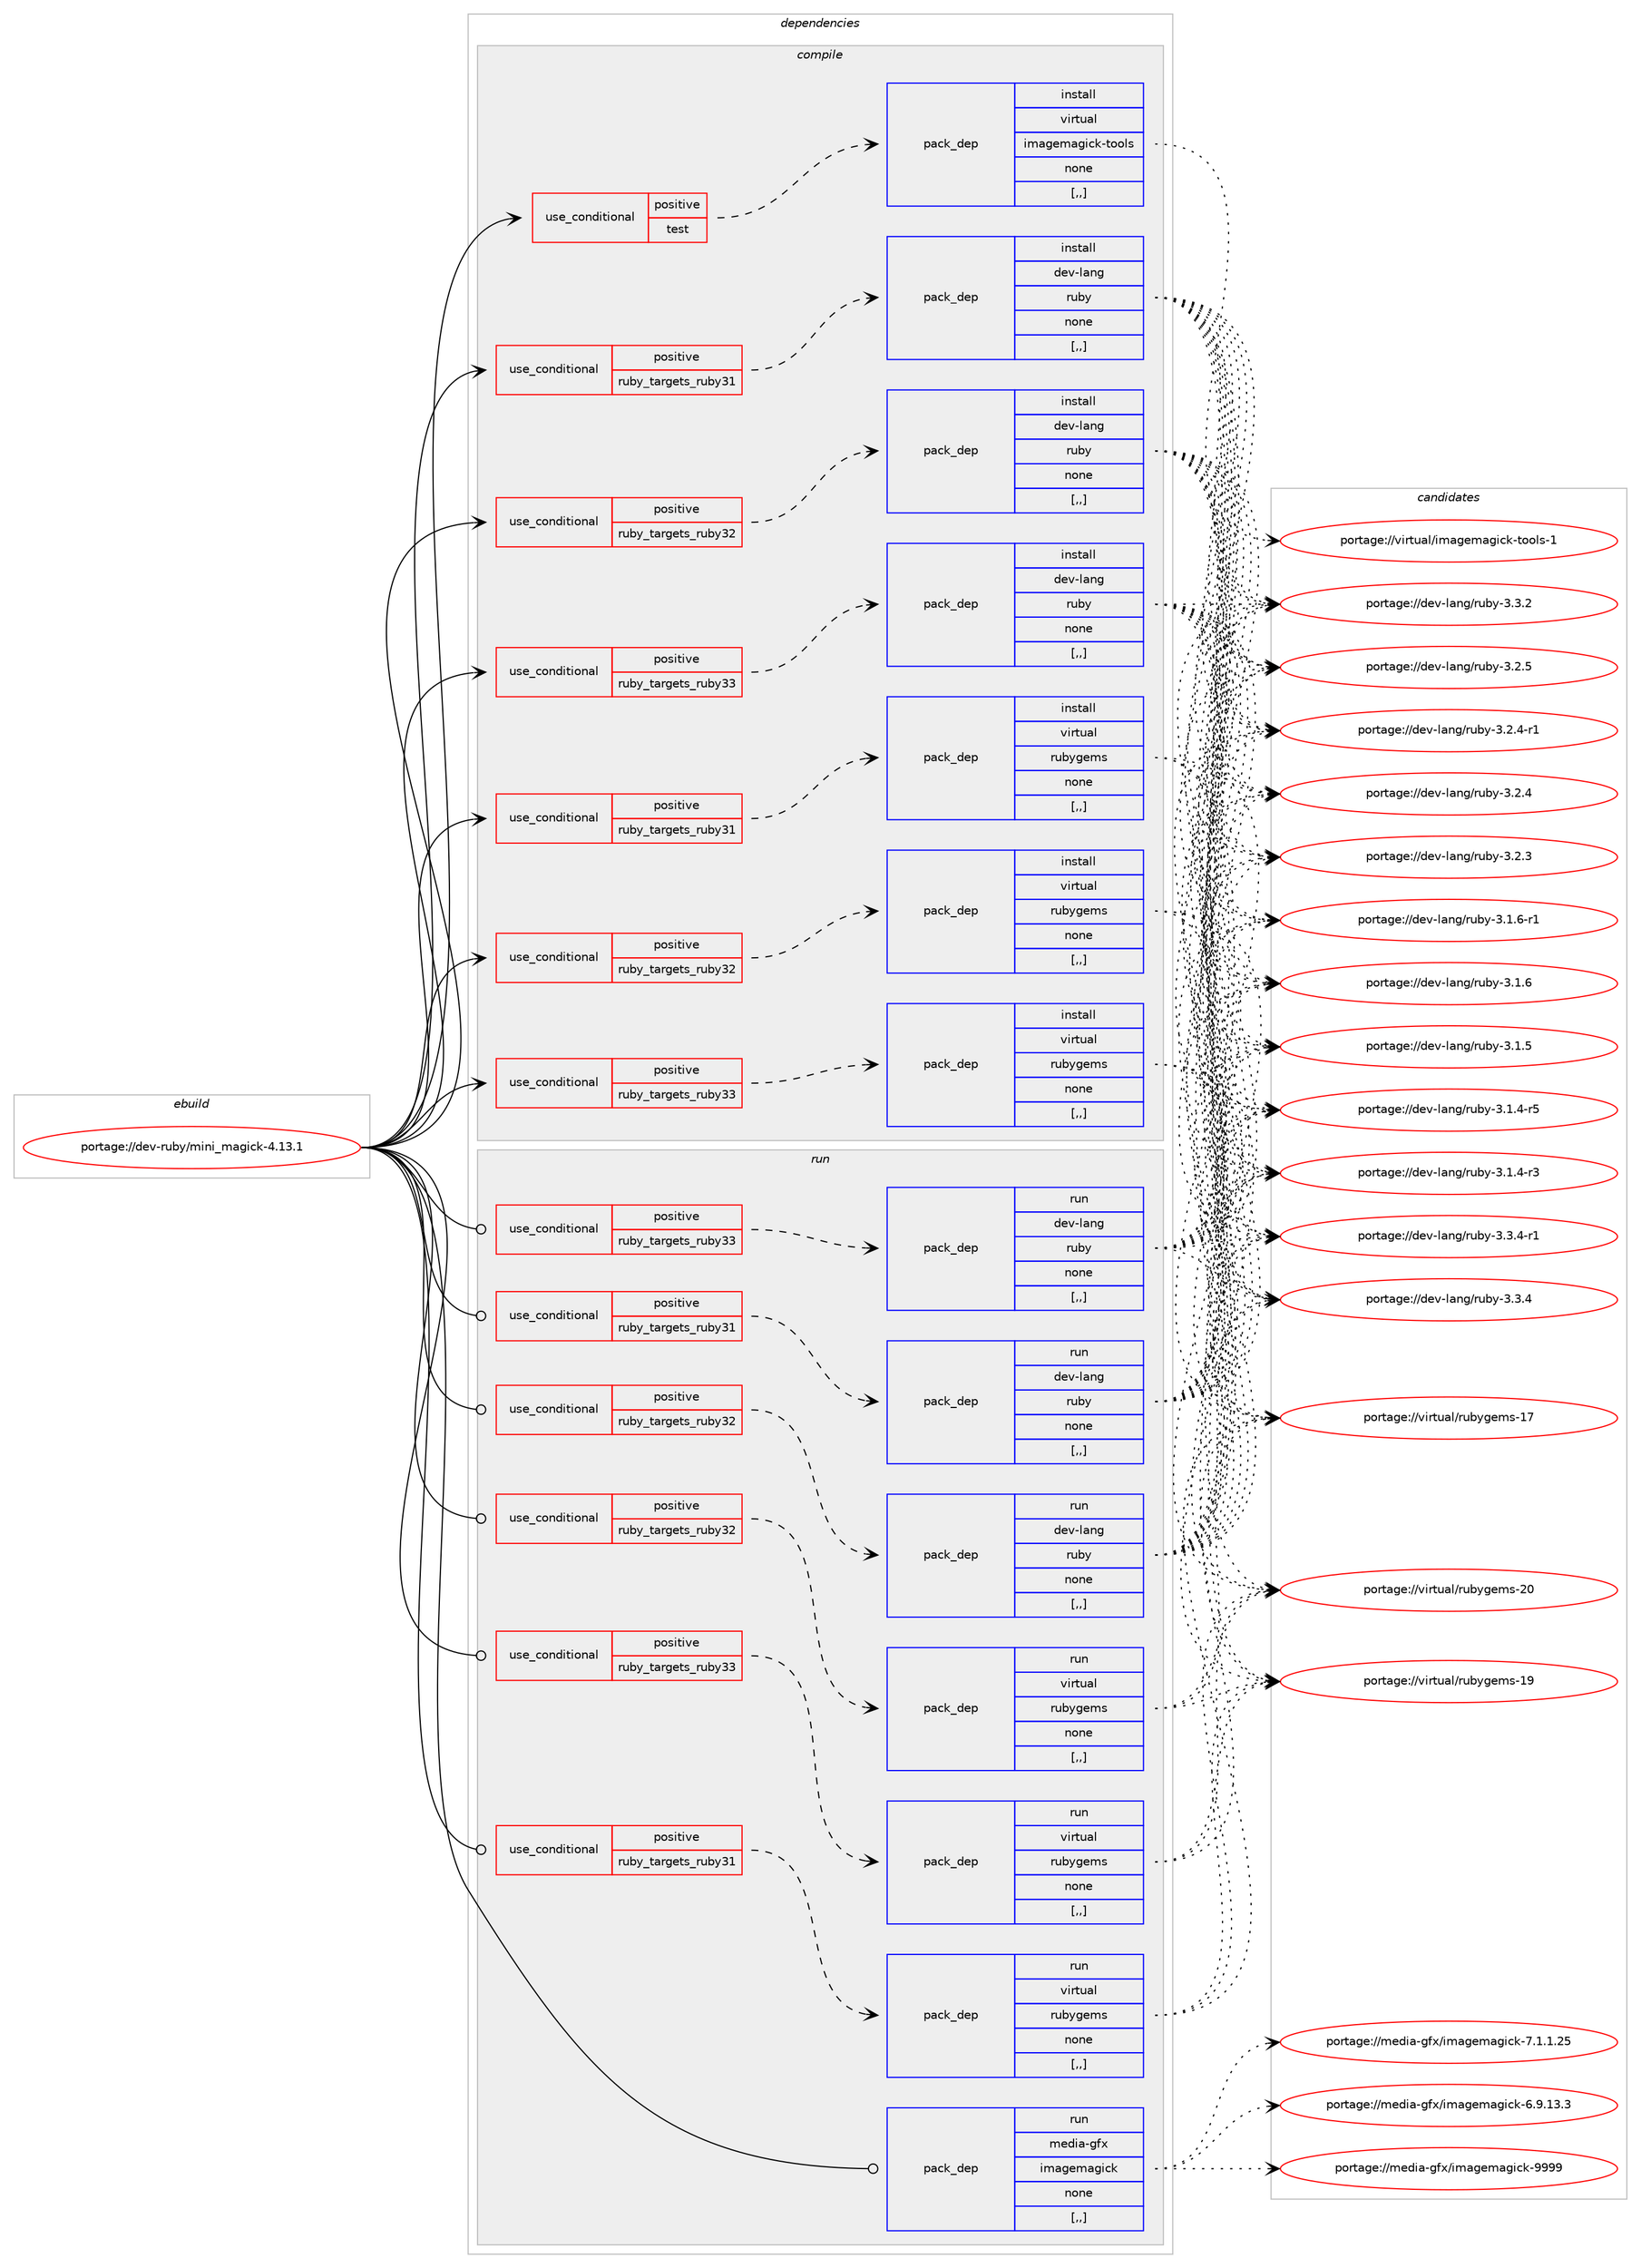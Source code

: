 digraph prolog {

# *************
# Graph options
# *************

newrank=true;
concentrate=true;
compound=true;
graph [rankdir=LR,fontname=Helvetica,fontsize=10,ranksep=1.5];#, ranksep=2.5, nodesep=0.2];
edge  [arrowhead=vee];
node  [fontname=Helvetica,fontsize=10];

# **********
# The ebuild
# **********

subgraph cluster_leftcol {
color=gray;
label=<<i>ebuild</i>>;
id [label="portage://dev-ruby/mini_magick-4.13.1", color=red, width=4, href="../dev-ruby/mini_magick-4.13.1.svg"];
}

# ****************
# The dependencies
# ****************

subgraph cluster_midcol {
color=gray;
label=<<i>dependencies</i>>;
subgraph cluster_compile {
fillcolor="#eeeeee";
style=filled;
label=<<i>compile</i>>;
subgraph cond50671 {
dependency190198 [label=<<TABLE BORDER="0" CELLBORDER="1" CELLSPACING="0" CELLPADDING="4"><TR><TD ROWSPAN="3" CELLPADDING="10">use_conditional</TD></TR><TR><TD>positive</TD></TR><TR><TD>ruby_targets_ruby31</TD></TR></TABLE>>, shape=none, color=red];
subgraph pack138189 {
dependency190199 [label=<<TABLE BORDER="0" CELLBORDER="1" CELLSPACING="0" CELLPADDING="4" WIDTH="220"><TR><TD ROWSPAN="6" CELLPADDING="30">pack_dep</TD></TR><TR><TD WIDTH="110">install</TD></TR><TR><TD>dev-lang</TD></TR><TR><TD>ruby</TD></TR><TR><TD>none</TD></TR><TR><TD>[,,]</TD></TR></TABLE>>, shape=none, color=blue];
}
dependency190198:e -> dependency190199:w [weight=20,style="dashed",arrowhead="vee"];
}
id:e -> dependency190198:w [weight=20,style="solid",arrowhead="vee"];
subgraph cond50672 {
dependency190200 [label=<<TABLE BORDER="0" CELLBORDER="1" CELLSPACING="0" CELLPADDING="4"><TR><TD ROWSPAN="3" CELLPADDING="10">use_conditional</TD></TR><TR><TD>positive</TD></TR><TR><TD>ruby_targets_ruby31</TD></TR></TABLE>>, shape=none, color=red];
subgraph pack138190 {
dependency190201 [label=<<TABLE BORDER="0" CELLBORDER="1" CELLSPACING="0" CELLPADDING="4" WIDTH="220"><TR><TD ROWSPAN="6" CELLPADDING="30">pack_dep</TD></TR><TR><TD WIDTH="110">install</TD></TR><TR><TD>virtual</TD></TR><TR><TD>rubygems</TD></TR><TR><TD>none</TD></TR><TR><TD>[,,]</TD></TR></TABLE>>, shape=none, color=blue];
}
dependency190200:e -> dependency190201:w [weight=20,style="dashed",arrowhead="vee"];
}
id:e -> dependency190200:w [weight=20,style="solid",arrowhead="vee"];
subgraph cond50673 {
dependency190202 [label=<<TABLE BORDER="0" CELLBORDER="1" CELLSPACING="0" CELLPADDING="4"><TR><TD ROWSPAN="3" CELLPADDING="10">use_conditional</TD></TR><TR><TD>positive</TD></TR><TR><TD>ruby_targets_ruby32</TD></TR></TABLE>>, shape=none, color=red];
subgraph pack138191 {
dependency190203 [label=<<TABLE BORDER="0" CELLBORDER="1" CELLSPACING="0" CELLPADDING="4" WIDTH="220"><TR><TD ROWSPAN="6" CELLPADDING="30">pack_dep</TD></TR><TR><TD WIDTH="110">install</TD></TR><TR><TD>dev-lang</TD></TR><TR><TD>ruby</TD></TR><TR><TD>none</TD></TR><TR><TD>[,,]</TD></TR></TABLE>>, shape=none, color=blue];
}
dependency190202:e -> dependency190203:w [weight=20,style="dashed",arrowhead="vee"];
}
id:e -> dependency190202:w [weight=20,style="solid",arrowhead="vee"];
subgraph cond50674 {
dependency190204 [label=<<TABLE BORDER="0" CELLBORDER="1" CELLSPACING="0" CELLPADDING="4"><TR><TD ROWSPAN="3" CELLPADDING="10">use_conditional</TD></TR><TR><TD>positive</TD></TR><TR><TD>ruby_targets_ruby32</TD></TR></TABLE>>, shape=none, color=red];
subgraph pack138192 {
dependency190205 [label=<<TABLE BORDER="0" CELLBORDER="1" CELLSPACING="0" CELLPADDING="4" WIDTH="220"><TR><TD ROWSPAN="6" CELLPADDING="30">pack_dep</TD></TR><TR><TD WIDTH="110">install</TD></TR><TR><TD>virtual</TD></TR><TR><TD>rubygems</TD></TR><TR><TD>none</TD></TR><TR><TD>[,,]</TD></TR></TABLE>>, shape=none, color=blue];
}
dependency190204:e -> dependency190205:w [weight=20,style="dashed",arrowhead="vee"];
}
id:e -> dependency190204:w [weight=20,style="solid",arrowhead="vee"];
subgraph cond50675 {
dependency190206 [label=<<TABLE BORDER="0" CELLBORDER="1" CELLSPACING="0" CELLPADDING="4"><TR><TD ROWSPAN="3" CELLPADDING="10">use_conditional</TD></TR><TR><TD>positive</TD></TR><TR><TD>ruby_targets_ruby33</TD></TR></TABLE>>, shape=none, color=red];
subgraph pack138193 {
dependency190207 [label=<<TABLE BORDER="0" CELLBORDER="1" CELLSPACING="0" CELLPADDING="4" WIDTH="220"><TR><TD ROWSPAN="6" CELLPADDING="30">pack_dep</TD></TR><TR><TD WIDTH="110">install</TD></TR><TR><TD>dev-lang</TD></TR><TR><TD>ruby</TD></TR><TR><TD>none</TD></TR><TR><TD>[,,]</TD></TR></TABLE>>, shape=none, color=blue];
}
dependency190206:e -> dependency190207:w [weight=20,style="dashed",arrowhead="vee"];
}
id:e -> dependency190206:w [weight=20,style="solid",arrowhead="vee"];
subgraph cond50676 {
dependency190208 [label=<<TABLE BORDER="0" CELLBORDER="1" CELLSPACING="0" CELLPADDING="4"><TR><TD ROWSPAN="3" CELLPADDING="10">use_conditional</TD></TR><TR><TD>positive</TD></TR><TR><TD>ruby_targets_ruby33</TD></TR></TABLE>>, shape=none, color=red];
subgraph pack138194 {
dependency190209 [label=<<TABLE BORDER="0" CELLBORDER="1" CELLSPACING="0" CELLPADDING="4" WIDTH="220"><TR><TD ROWSPAN="6" CELLPADDING="30">pack_dep</TD></TR><TR><TD WIDTH="110">install</TD></TR><TR><TD>virtual</TD></TR><TR><TD>rubygems</TD></TR><TR><TD>none</TD></TR><TR><TD>[,,]</TD></TR></TABLE>>, shape=none, color=blue];
}
dependency190208:e -> dependency190209:w [weight=20,style="dashed",arrowhead="vee"];
}
id:e -> dependency190208:w [weight=20,style="solid",arrowhead="vee"];
subgraph cond50677 {
dependency190210 [label=<<TABLE BORDER="0" CELLBORDER="1" CELLSPACING="0" CELLPADDING="4"><TR><TD ROWSPAN="3" CELLPADDING="10">use_conditional</TD></TR><TR><TD>positive</TD></TR><TR><TD>test</TD></TR></TABLE>>, shape=none, color=red];
subgraph pack138195 {
dependency190211 [label=<<TABLE BORDER="0" CELLBORDER="1" CELLSPACING="0" CELLPADDING="4" WIDTH="220"><TR><TD ROWSPAN="6" CELLPADDING="30">pack_dep</TD></TR><TR><TD WIDTH="110">install</TD></TR><TR><TD>virtual</TD></TR><TR><TD>imagemagick-tools</TD></TR><TR><TD>none</TD></TR><TR><TD>[,,]</TD></TR></TABLE>>, shape=none, color=blue];
}
dependency190210:e -> dependency190211:w [weight=20,style="dashed",arrowhead="vee"];
}
id:e -> dependency190210:w [weight=20,style="solid",arrowhead="vee"];
}
subgraph cluster_compileandrun {
fillcolor="#eeeeee";
style=filled;
label=<<i>compile and run</i>>;
}
subgraph cluster_run {
fillcolor="#eeeeee";
style=filled;
label=<<i>run</i>>;
subgraph cond50678 {
dependency190212 [label=<<TABLE BORDER="0" CELLBORDER="1" CELLSPACING="0" CELLPADDING="4"><TR><TD ROWSPAN="3" CELLPADDING="10">use_conditional</TD></TR><TR><TD>positive</TD></TR><TR><TD>ruby_targets_ruby31</TD></TR></TABLE>>, shape=none, color=red];
subgraph pack138196 {
dependency190213 [label=<<TABLE BORDER="0" CELLBORDER="1" CELLSPACING="0" CELLPADDING="4" WIDTH="220"><TR><TD ROWSPAN="6" CELLPADDING="30">pack_dep</TD></TR><TR><TD WIDTH="110">run</TD></TR><TR><TD>dev-lang</TD></TR><TR><TD>ruby</TD></TR><TR><TD>none</TD></TR><TR><TD>[,,]</TD></TR></TABLE>>, shape=none, color=blue];
}
dependency190212:e -> dependency190213:w [weight=20,style="dashed",arrowhead="vee"];
}
id:e -> dependency190212:w [weight=20,style="solid",arrowhead="odot"];
subgraph cond50679 {
dependency190214 [label=<<TABLE BORDER="0" CELLBORDER="1" CELLSPACING="0" CELLPADDING="4"><TR><TD ROWSPAN="3" CELLPADDING="10">use_conditional</TD></TR><TR><TD>positive</TD></TR><TR><TD>ruby_targets_ruby31</TD></TR></TABLE>>, shape=none, color=red];
subgraph pack138197 {
dependency190215 [label=<<TABLE BORDER="0" CELLBORDER="1" CELLSPACING="0" CELLPADDING="4" WIDTH="220"><TR><TD ROWSPAN="6" CELLPADDING="30">pack_dep</TD></TR><TR><TD WIDTH="110">run</TD></TR><TR><TD>virtual</TD></TR><TR><TD>rubygems</TD></TR><TR><TD>none</TD></TR><TR><TD>[,,]</TD></TR></TABLE>>, shape=none, color=blue];
}
dependency190214:e -> dependency190215:w [weight=20,style="dashed",arrowhead="vee"];
}
id:e -> dependency190214:w [weight=20,style="solid",arrowhead="odot"];
subgraph cond50680 {
dependency190216 [label=<<TABLE BORDER="0" CELLBORDER="1" CELLSPACING="0" CELLPADDING="4"><TR><TD ROWSPAN="3" CELLPADDING="10">use_conditional</TD></TR><TR><TD>positive</TD></TR><TR><TD>ruby_targets_ruby32</TD></TR></TABLE>>, shape=none, color=red];
subgraph pack138198 {
dependency190217 [label=<<TABLE BORDER="0" CELLBORDER="1" CELLSPACING="0" CELLPADDING="4" WIDTH="220"><TR><TD ROWSPAN="6" CELLPADDING="30">pack_dep</TD></TR><TR><TD WIDTH="110">run</TD></TR><TR><TD>dev-lang</TD></TR><TR><TD>ruby</TD></TR><TR><TD>none</TD></TR><TR><TD>[,,]</TD></TR></TABLE>>, shape=none, color=blue];
}
dependency190216:e -> dependency190217:w [weight=20,style="dashed",arrowhead="vee"];
}
id:e -> dependency190216:w [weight=20,style="solid",arrowhead="odot"];
subgraph cond50681 {
dependency190218 [label=<<TABLE BORDER="0" CELLBORDER="1" CELLSPACING="0" CELLPADDING="4"><TR><TD ROWSPAN="3" CELLPADDING="10">use_conditional</TD></TR><TR><TD>positive</TD></TR><TR><TD>ruby_targets_ruby32</TD></TR></TABLE>>, shape=none, color=red];
subgraph pack138199 {
dependency190219 [label=<<TABLE BORDER="0" CELLBORDER="1" CELLSPACING="0" CELLPADDING="4" WIDTH="220"><TR><TD ROWSPAN="6" CELLPADDING="30">pack_dep</TD></TR><TR><TD WIDTH="110">run</TD></TR><TR><TD>virtual</TD></TR><TR><TD>rubygems</TD></TR><TR><TD>none</TD></TR><TR><TD>[,,]</TD></TR></TABLE>>, shape=none, color=blue];
}
dependency190218:e -> dependency190219:w [weight=20,style="dashed",arrowhead="vee"];
}
id:e -> dependency190218:w [weight=20,style="solid",arrowhead="odot"];
subgraph cond50682 {
dependency190220 [label=<<TABLE BORDER="0" CELLBORDER="1" CELLSPACING="0" CELLPADDING="4"><TR><TD ROWSPAN="3" CELLPADDING="10">use_conditional</TD></TR><TR><TD>positive</TD></TR><TR><TD>ruby_targets_ruby33</TD></TR></TABLE>>, shape=none, color=red];
subgraph pack138200 {
dependency190221 [label=<<TABLE BORDER="0" CELLBORDER="1" CELLSPACING="0" CELLPADDING="4" WIDTH="220"><TR><TD ROWSPAN="6" CELLPADDING="30">pack_dep</TD></TR><TR><TD WIDTH="110">run</TD></TR><TR><TD>dev-lang</TD></TR><TR><TD>ruby</TD></TR><TR><TD>none</TD></TR><TR><TD>[,,]</TD></TR></TABLE>>, shape=none, color=blue];
}
dependency190220:e -> dependency190221:w [weight=20,style="dashed",arrowhead="vee"];
}
id:e -> dependency190220:w [weight=20,style="solid",arrowhead="odot"];
subgraph cond50683 {
dependency190222 [label=<<TABLE BORDER="0" CELLBORDER="1" CELLSPACING="0" CELLPADDING="4"><TR><TD ROWSPAN="3" CELLPADDING="10">use_conditional</TD></TR><TR><TD>positive</TD></TR><TR><TD>ruby_targets_ruby33</TD></TR></TABLE>>, shape=none, color=red];
subgraph pack138201 {
dependency190223 [label=<<TABLE BORDER="0" CELLBORDER="1" CELLSPACING="0" CELLPADDING="4" WIDTH="220"><TR><TD ROWSPAN="6" CELLPADDING="30">pack_dep</TD></TR><TR><TD WIDTH="110">run</TD></TR><TR><TD>virtual</TD></TR><TR><TD>rubygems</TD></TR><TR><TD>none</TD></TR><TR><TD>[,,]</TD></TR></TABLE>>, shape=none, color=blue];
}
dependency190222:e -> dependency190223:w [weight=20,style="dashed",arrowhead="vee"];
}
id:e -> dependency190222:w [weight=20,style="solid",arrowhead="odot"];
subgraph pack138202 {
dependency190224 [label=<<TABLE BORDER="0" CELLBORDER="1" CELLSPACING="0" CELLPADDING="4" WIDTH="220"><TR><TD ROWSPAN="6" CELLPADDING="30">pack_dep</TD></TR><TR><TD WIDTH="110">run</TD></TR><TR><TD>media-gfx</TD></TR><TR><TD>imagemagick</TD></TR><TR><TD>none</TD></TR><TR><TD>[,,]</TD></TR></TABLE>>, shape=none, color=blue];
}
id:e -> dependency190224:w [weight=20,style="solid",arrowhead="odot"];
}
}

# **************
# The candidates
# **************

subgraph cluster_choices {
rank=same;
color=gray;
label=<<i>candidates</i>>;

subgraph choice138189 {
color=black;
nodesep=1;
choice100101118451089711010347114117981214551465146524511449 [label="portage://dev-lang/ruby-3.3.4-r1", color=red, width=4,href="../dev-lang/ruby-3.3.4-r1.svg"];
choice10010111845108971101034711411798121455146514652 [label="portage://dev-lang/ruby-3.3.4", color=red, width=4,href="../dev-lang/ruby-3.3.4.svg"];
choice10010111845108971101034711411798121455146514650 [label="portage://dev-lang/ruby-3.3.2", color=red, width=4,href="../dev-lang/ruby-3.3.2.svg"];
choice10010111845108971101034711411798121455146504653 [label="portage://dev-lang/ruby-3.2.5", color=red, width=4,href="../dev-lang/ruby-3.2.5.svg"];
choice100101118451089711010347114117981214551465046524511449 [label="portage://dev-lang/ruby-3.2.4-r1", color=red, width=4,href="../dev-lang/ruby-3.2.4-r1.svg"];
choice10010111845108971101034711411798121455146504652 [label="portage://dev-lang/ruby-3.2.4", color=red, width=4,href="../dev-lang/ruby-3.2.4.svg"];
choice10010111845108971101034711411798121455146504651 [label="portage://dev-lang/ruby-3.2.3", color=red, width=4,href="../dev-lang/ruby-3.2.3.svg"];
choice100101118451089711010347114117981214551464946544511449 [label="portage://dev-lang/ruby-3.1.6-r1", color=red, width=4,href="../dev-lang/ruby-3.1.6-r1.svg"];
choice10010111845108971101034711411798121455146494654 [label="portage://dev-lang/ruby-3.1.6", color=red, width=4,href="../dev-lang/ruby-3.1.6.svg"];
choice10010111845108971101034711411798121455146494653 [label="portage://dev-lang/ruby-3.1.5", color=red, width=4,href="../dev-lang/ruby-3.1.5.svg"];
choice100101118451089711010347114117981214551464946524511453 [label="portage://dev-lang/ruby-3.1.4-r5", color=red, width=4,href="../dev-lang/ruby-3.1.4-r5.svg"];
choice100101118451089711010347114117981214551464946524511451 [label="portage://dev-lang/ruby-3.1.4-r3", color=red, width=4,href="../dev-lang/ruby-3.1.4-r3.svg"];
dependency190199:e -> choice100101118451089711010347114117981214551465146524511449:w [style=dotted,weight="100"];
dependency190199:e -> choice10010111845108971101034711411798121455146514652:w [style=dotted,weight="100"];
dependency190199:e -> choice10010111845108971101034711411798121455146514650:w [style=dotted,weight="100"];
dependency190199:e -> choice10010111845108971101034711411798121455146504653:w [style=dotted,weight="100"];
dependency190199:e -> choice100101118451089711010347114117981214551465046524511449:w [style=dotted,weight="100"];
dependency190199:e -> choice10010111845108971101034711411798121455146504652:w [style=dotted,weight="100"];
dependency190199:e -> choice10010111845108971101034711411798121455146504651:w [style=dotted,weight="100"];
dependency190199:e -> choice100101118451089711010347114117981214551464946544511449:w [style=dotted,weight="100"];
dependency190199:e -> choice10010111845108971101034711411798121455146494654:w [style=dotted,weight="100"];
dependency190199:e -> choice10010111845108971101034711411798121455146494653:w [style=dotted,weight="100"];
dependency190199:e -> choice100101118451089711010347114117981214551464946524511453:w [style=dotted,weight="100"];
dependency190199:e -> choice100101118451089711010347114117981214551464946524511451:w [style=dotted,weight="100"];
}
subgraph choice138190 {
color=black;
nodesep=1;
choice118105114116117971084711411798121103101109115455048 [label="portage://virtual/rubygems-20", color=red, width=4,href="../virtual/rubygems-20.svg"];
choice118105114116117971084711411798121103101109115454957 [label="portage://virtual/rubygems-19", color=red, width=4,href="../virtual/rubygems-19.svg"];
choice118105114116117971084711411798121103101109115454955 [label="portage://virtual/rubygems-17", color=red, width=4,href="../virtual/rubygems-17.svg"];
dependency190201:e -> choice118105114116117971084711411798121103101109115455048:w [style=dotted,weight="100"];
dependency190201:e -> choice118105114116117971084711411798121103101109115454957:w [style=dotted,weight="100"];
dependency190201:e -> choice118105114116117971084711411798121103101109115454955:w [style=dotted,weight="100"];
}
subgraph choice138191 {
color=black;
nodesep=1;
choice100101118451089711010347114117981214551465146524511449 [label="portage://dev-lang/ruby-3.3.4-r1", color=red, width=4,href="../dev-lang/ruby-3.3.4-r1.svg"];
choice10010111845108971101034711411798121455146514652 [label="portage://dev-lang/ruby-3.3.4", color=red, width=4,href="../dev-lang/ruby-3.3.4.svg"];
choice10010111845108971101034711411798121455146514650 [label="portage://dev-lang/ruby-3.3.2", color=red, width=4,href="../dev-lang/ruby-3.3.2.svg"];
choice10010111845108971101034711411798121455146504653 [label="portage://dev-lang/ruby-3.2.5", color=red, width=4,href="../dev-lang/ruby-3.2.5.svg"];
choice100101118451089711010347114117981214551465046524511449 [label="portage://dev-lang/ruby-3.2.4-r1", color=red, width=4,href="../dev-lang/ruby-3.2.4-r1.svg"];
choice10010111845108971101034711411798121455146504652 [label="portage://dev-lang/ruby-3.2.4", color=red, width=4,href="../dev-lang/ruby-3.2.4.svg"];
choice10010111845108971101034711411798121455146504651 [label="portage://dev-lang/ruby-3.2.3", color=red, width=4,href="../dev-lang/ruby-3.2.3.svg"];
choice100101118451089711010347114117981214551464946544511449 [label="portage://dev-lang/ruby-3.1.6-r1", color=red, width=4,href="../dev-lang/ruby-3.1.6-r1.svg"];
choice10010111845108971101034711411798121455146494654 [label="portage://dev-lang/ruby-3.1.6", color=red, width=4,href="../dev-lang/ruby-3.1.6.svg"];
choice10010111845108971101034711411798121455146494653 [label="portage://dev-lang/ruby-3.1.5", color=red, width=4,href="../dev-lang/ruby-3.1.5.svg"];
choice100101118451089711010347114117981214551464946524511453 [label="portage://dev-lang/ruby-3.1.4-r5", color=red, width=4,href="../dev-lang/ruby-3.1.4-r5.svg"];
choice100101118451089711010347114117981214551464946524511451 [label="portage://dev-lang/ruby-3.1.4-r3", color=red, width=4,href="../dev-lang/ruby-3.1.4-r3.svg"];
dependency190203:e -> choice100101118451089711010347114117981214551465146524511449:w [style=dotted,weight="100"];
dependency190203:e -> choice10010111845108971101034711411798121455146514652:w [style=dotted,weight="100"];
dependency190203:e -> choice10010111845108971101034711411798121455146514650:w [style=dotted,weight="100"];
dependency190203:e -> choice10010111845108971101034711411798121455146504653:w [style=dotted,weight="100"];
dependency190203:e -> choice100101118451089711010347114117981214551465046524511449:w [style=dotted,weight="100"];
dependency190203:e -> choice10010111845108971101034711411798121455146504652:w [style=dotted,weight="100"];
dependency190203:e -> choice10010111845108971101034711411798121455146504651:w [style=dotted,weight="100"];
dependency190203:e -> choice100101118451089711010347114117981214551464946544511449:w [style=dotted,weight="100"];
dependency190203:e -> choice10010111845108971101034711411798121455146494654:w [style=dotted,weight="100"];
dependency190203:e -> choice10010111845108971101034711411798121455146494653:w [style=dotted,weight="100"];
dependency190203:e -> choice100101118451089711010347114117981214551464946524511453:w [style=dotted,weight="100"];
dependency190203:e -> choice100101118451089711010347114117981214551464946524511451:w [style=dotted,weight="100"];
}
subgraph choice138192 {
color=black;
nodesep=1;
choice118105114116117971084711411798121103101109115455048 [label="portage://virtual/rubygems-20", color=red, width=4,href="../virtual/rubygems-20.svg"];
choice118105114116117971084711411798121103101109115454957 [label="portage://virtual/rubygems-19", color=red, width=4,href="../virtual/rubygems-19.svg"];
choice118105114116117971084711411798121103101109115454955 [label="portage://virtual/rubygems-17", color=red, width=4,href="../virtual/rubygems-17.svg"];
dependency190205:e -> choice118105114116117971084711411798121103101109115455048:w [style=dotted,weight="100"];
dependency190205:e -> choice118105114116117971084711411798121103101109115454957:w [style=dotted,weight="100"];
dependency190205:e -> choice118105114116117971084711411798121103101109115454955:w [style=dotted,weight="100"];
}
subgraph choice138193 {
color=black;
nodesep=1;
choice100101118451089711010347114117981214551465146524511449 [label="portage://dev-lang/ruby-3.3.4-r1", color=red, width=4,href="../dev-lang/ruby-3.3.4-r1.svg"];
choice10010111845108971101034711411798121455146514652 [label="portage://dev-lang/ruby-3.3.4", color=red, width=4,href="../dev-lang/ruby-3.3.4.svg"];
choice10010111845108971101034711411798121455146514650 [label="portage://dev-lang/ruby-3.3.2", color=red, width=4,href="../dev-lang/ruby-3.3.2.svg"];
choice10010111845108971101034711411798121455146504653 [label="portage://dev-lang/ruby-3.2.5", color=red, width=4,href="../dev-lang/ruby-3.2.5.svg"];
choice100101118451089711010347114117981214551465046524511449 [label="portage://dev-lang/ruby-3.2.4-r1", color=red, width=4,href="../dev-lang/ruby-3.2.4-r1.svg"];
choice10010111845108971101034711411798121455146504652 [label="portage://dev-lang/ruby-3.2.4", color=red, width=4,href="../dev-lang/ruby-3.2.4.svg"];
choice10010111845108971101034711411798121455146504651 [label="portage://dev-lang/ruby-3.2.3", color=red, width=4,href="../dev-lang/ruby-3.2.3.svg"];
choice100101118451089711010347114117981214551464946544511449 [label="portage://dev-lang/ruby-3.1.6-r1", color=red, width=4,href="../dev-lang/ruby-3.1.6-r1.svg"];
choice10010111845108971101034711411798121455146494654 [label="portage://dev-lang/ruby-3.1.6", color=red, width=4,href="../dev-lang/ruby-3.1.6.svg"];
choice10010111845108971101034711411798121455146494653 [label="portage://dev-lang/ruby-3.1.5", color=red, width=4,href="../dev-lang/ruby-3.1.5.svg"];
choice100101118451089711010347114117981214551464946524511453 [label="portage://dev-lang/ruby-3.1.4-r5", color=red, width=4,href="../dev-lang/ruby-3.1.4-r5.svg"];
choice100101118451089711010347114117981214551464946524511451 [label="portage://dev-lang/ruby-3.1.4-r3", color=red, width=4,href="../dev-lang/ruby-3.1.4-r3.svg"];
dependency190207:e -> choice100101118451089711010347114117981214551465146524511449:w [style=dotted,weight="100"];
dependency190207:e -> choice10010111845108971101034711411798121455146514652:w [style=dotted,weight="100"];
dependency190207:e -> choice10010111845108971101034711411798121455146514650:w [style=dotted,weight="100"];
dependency190207:e -> choice10010111845108971101034711411798121455146504653:w [style=dotted,weight="100"];
dependency190207:e -> choice100101118451089711010347114117981214551465046524511449:w [style=dotted,weight="100"];
dependency190207:e -> choice10010111845108971101034711411798121455146504652:w [style=dotted,weight="100"];
dependency190207:e -> choice10010111845108971101034711411798121455146504651:w [style=dotted,weight="100"];
dependency190207:e -> choice100101118451089711010347114117981214551464946544511449:w [style=dotted,weight="100"];
dependency190207:e -> choice10010111845108971101034711411798121455146494654:w [style=dotted,weight="100"];
dependency190207:e -> choice10010111845108971101034711411798121455146494653:w [style=dotted,weight="100"];
dependency190207:e -> choice100101118451089711010347114117981214551464946524511453:w [style=dotted,weight="100"];
dependency190207:e -> choice100101118451089711010347114117981214551464946524511451:w [style=dotted,weight="100"];
}
subgraph choice138194 {
color=black;
nodesep=1;
choice118105114116117971084711411798121103101109115455048 [label="portage://virtual/rubygems-20", color=red, width=4,href="../virtual/rubygems-20.svg"];
choice118105114116117971084711411798121103101109115454957 [label="portage://virtual/rubygems-19", color=red, width=4,href="../virtual/rubygems-19.svg"];
choice118105114116117971084711411798121103101109115454955 [label="portage://virtual/rubygems-17", color=red, width=4,href="../virtual/rubygems-17.svg"];
dependency190209:e -> choice118105114116117971084711411798121103101109115455048:w [style=dotted,weight="100"];
dependency190209:e -> choice118105114116117971084711411798121103101109115454957:w [style=dotted,weight="100"];
dependency190209:e -> choice118105114116117971084711411798121103101109115454955:w [style=dotted,weight="100"];
}
subgraph choice138195 {
color=black;
nodesep=1;
choice1181051141161179710847105109971031011099710310599107451161111111081154549 [label="portage://virtual/imagemagick-tools-1", color=red, width=4,href="../virtual/imagemagick-tools-1.svg"];
dependency190211:e -> choice1181051141161179710847105109971031011099710310599107451161111111081154549:w [style=dotted,weight="100"];
}
subgraph choice138196 {
color=black;
nodesep=1;
choice100101118451089711010347114117981214551465146524511449 [label="portage://dev-lang/ruby-3.3.4-r1", color=red, width=4,href="../dev-lang/ruby-3.3.4-r1.svg"];
choice10010111845108971101034711411798121455146514652 [label="portage://dev-lang/ruby-3.3.4", color=red, width=4,href="../dev-lang/ruby-3.3.4.svg"];
choice10010111845108971101034711411798121455146514650 [label="portage://dev-lang/ruby-3.3.2", color=red, width=4,href="../dev-lang/ruby-3.3.2.svg"];
choice10010111845108971101034711411798121455146504653 [label="portage://dev-lang/ruby-3.2.5", color=red, width=4,href="../dev-lang/ruby-3.2.5.svg"];
choice100101118451089711010347114117981214551465046524511449 [label="portage://dev-lang/ruby-3.2.4-r1", color=red, width=4,href="../dev-lang/ruby-3.2.4-r1.svg"];
choice10010111845108971101034711411798121455146504652 [label="portage://dev-lang/ruby-3.2.4", color=red, width=4,href="../dev-lang/ruby-3.2.4.svg"];
choice10010111845108971101034711411798121455146504651 [label="portage://dev-lang/ruby-3.2.3", color=red, width=4,href="../dev-lang/ruby-3.2.3.svg"];
choice100101118451089711010347114117981214551464946544511449 [label="portage://dev-lang/ruby-3.1.6-r1", color=red, width=4,href="../dev-lang/ruby-3.1.6-r1.svg"];
choice10010111845108971101034711411798121455146494654 [label="portage://dev-lang/ruby-3.1.6", color=red, width=4,href="../dev-lang/ruby-3.1.6.svg"];
choice10010111845108971101034711411798121455146494653 [label="portage://dev-lang/ruby-3.1.5", color=red, width=4,href="../dev-lang/ruby-3.1.5.svg"];
choice100101118451089711010347114117981214551464946524511453 [label="portage://dev-lang/ruby-3.1.4-r5", color=red, width=4,href="../dev-lang/ruby-3.1.4-r5.svg"];
choice100101118451089711010347114117981214551464946524511451 [label="portage://dev-lang/ruby-3.1.4-r3", color=red, width=4,href="../dev-lang/ruby-3.1.4-r3.svg"];
dependency190213:e -> choice100101118451089711010347114117981214551465146524511449:w [style=dotted,weight="100"];
dependency190213:e -> choice10010111845108971101034711411798121455146514652:w [style=dotted,weight="100"];
dependency190213:e -> choice10010111845108971101034711411798121455146514650:w [style=dotted,weight="100"];
dependency190213:e -> choice10010111845108971101034711411798121455146504653:w [style=dotted,weight="100"];
dependency190213:e -> choice100101118451089711010347114117981214551465046524511449:w [style=dotted,weight="100"];
dependency190213:e -> choice10010111845108971101034711411798121455146504652:w [style=dotted,weight="100"];
dependency190213:e -> choice10010111845108971101034711411798121455146504651:w [style=dotted,weight="100"];
dependency190213:e -> choice100101118451089711010347114117981214551464946544511449:w [style=dotted,weight="100"];
dependency190213:e -> choice10010111845108971101034711411798121455146494654:w [style=dotted,weight="100"];
dependency190213:e -> choice10010111845108971101034711411798121455146494653:w [style=dotted,weight="100"];
dependency190213:e -> choice100101118451089711010347114117981214551464946524511453:w [style=dotted,weight="100"];
dependency190213:e -> choice100101118451089711010347114117981214551464946524511451:w [style=dotted,weight="100"];
}
subgraph choice138197 {
color=black;
nodesep=1;
choice118105114116117971084711411798121103101109115455048 [label="portage://virtual/rubygems-20", color=red, width=4,href="../virtual/rubygems-20.svg"];
choice118105114116117971084711411798121103101109115454957 [label="portage://virtual/rubygems-19", color=red, width=4,href="../virtual/rubygems-19.svg"];
choice118105114116117971084711411798121103101109115454955 [label="portage://virtual/rubygems-17", color=red, width=4,href="../virtual/rubygems-17.svg"];
dependency190215:e -> choice118105114116117971084711411798121103101109115455048:w [style=dotted,weight="100"];
dependency190215:e -> choice118105114116117971084711411798121103101109115454957:w [style=dotted,weight="100"];
dependency190215:e -> choice118105114116117971084711411798121103101109115454955:w [style=dotted,weight="100"];
}
subgraph choice138198 {
color=black;
nodesep=1;
choice100101118451089711010347114117981214551465146524511449 [label="portage://dev-lang/ruby-3.3.4-r1", color=red, width=4,href="../dev-lang/ruby-3.3.4-r1.svg"];
choice10010111845108971101034711411798121455146514652 [label="portage://dev-lang/ruby-3.3.4", color=red, width=4,href="../dev-lang/ruby-3.3.4.svg"];
choice10010111845108971101034711411798121455146514650 [label="portage://dev-lang/ruby-3.3.2", color=red, width=4,href="../dev-lang/ruby-3.3.2.svg"];
choice10010111845108971101034711411798121455146504653 [label="portage://dev-lang/ruby-3.2.5", color=red, width=4,href="../dev-lang/ruby-3.2.5.svg"];
choice100101118451089711010347114117981214551465046524511449 [label="portage://dev-lang/ruby-3.2.4-r1", color=red, width=4,href="../dev-lang/ruby-3.2.4-r1.svg"];
choice10010111845108971101034711411798121455146504652 [label="portage://dev-lang/ruby-3.2.4", color=red, width=4,href="../dev-lang/ruby-3.2.4.svg"];
choice10010111845108971101034711411798121455146504651 [label="portage://dev-lang/ruby-3.2.3", color=red, width=4,href="../dev-lang/ruby-3.2.3.svg"];
choice100101118451089711010347114117981214551464946544511449 [label="portage://dev-lang/ruby-3.1.6-r1", color=red, width=4,href="../dev-lang/ruby-3.1.6-r1.svg"];
choice10010111845108971101034711411798121455146494654 [label="portage://dev-lang/ruby-3.1.6", color=red, width=4,href="../dev-lang/ruby-3.1.6.svg"];
choice10010111845108971101034711411798121455146494653 [label="portage://dev-lang/ruby-3.1.5", color=red, width=4,href="../dev-lang/ruby-3.1.5.svg"];
choice100101118451089711010347114117981214551464946524511453 [label="portage://dev-lang/ruby-3.1.4-r5", color=red, width=4,href="../dev-lang/ruby-3.1.4-r5.svg"];
choice100101118451089711010347114117981214551464946524511451 [label="portage://dev-lang/ruby-3.1.4-r3", color=red, width=4,href="../dev-lang/ruby-3.1.4-r3.svg"];
dependency190217:e -> choice100101118451089711010347114117981214551465146524511449:w [style=dotted,weight="100"];
dependency190217:e -> choice10010111845108971101034711411798121455146514652:w [style=dotted,weight="100"];
dependency190217:e -> choice10010111845108971101034711411798121455146514650:w [style=dotted,weight="100"];
dependency190217:e -> choice10010111845108971101034711411798121455146504653:w [style=dotted,weight="100"];
dependency190217:e -> choice100101118451089711010347114117981214551465046524511449:w [style=dotted,weight="100"];
dependency190217:e -> choice10010111845108971101034711411798121455146504652:w [style=dotted,weight="100"];
dependency190217:e -> choice10010111845108971101034711411798121455146504651:w [style=dotted,weight="100"];
dependency190217:e -> choice100101118451089711010347114117981214551464946544511449:w [style=dotted,weight="100"];
dependency190217:e -> choice10010111845108971101034711411798121455146494654:w [style=dotted,weight="100"];
dependency190217:e -> choice10010111845108971101034711411798121455146494653:w [style=dotted,weight="100"];
dependency190217:e -> choice100101118451089711010347114117981214551464946524511453:w [style=dotted,weight="100"];
dependency190217:e -> choice100101118451089711010347114117981214551464946524511451:w [style=dotted,weight="100"];
}
subgraph choice138199 {
color=black;
nodesep=1;
choice118105114116117971084711411798121103101109115455048 [label="portage://virtual/rubygems-20", color=red, width=4,href="../virtual/rubygems-20.svg"];
choice118105114116117971084711411798121103101109115454957 [label="portage://virtual/rubygems-19", color=red, width=4,href="../virtual/rubygems-19.svg"];
choice118105114116117971084711411798121103101109115454955 [label="portage://virtual/rubygems-17", color=red, width=4,href="../virtual/rubygems-17.svg"];
dependency190219:e -> choice118105114116117971084711411798121103101109115455048:w [style=dotted,weight="100"];
dependency190219:e -> choice118105114116117971084711411798121103101109115454957:w [style=dotted,weight="100"];
dependency190219:e -> choice118105114116117971084711411798121103101109115454955:w [style=dotted,weight="100"];
}
subgraph choice138200 {
color=black;
nodesep=1;
choice100101118451089711010347114117981214551465146524511449 [label="portage://dev-lang/ruby-3.3.4-r1", color=red, width=4,href="../dev-lang/ruby-3.3.4-r1.svg"];
choice10010111845108971101034711411798121455146514652 [label="portage://dev-lang/ruby-3.3.4", color=red, width=4,href="../dev-lang/ruby-3.3.4.svg"];
choice10010111845108971101034711411798121455146514650 [label="portage://dev-lang/ruby-3.3.2", color=red, width=4,href="../dev-lang/ruby-3.3.2.svg"];
choice10010111845108971101034711411798121455146504653 [label="portage://dev-lang/ruby-3.2.5", color=red, width=4,href="../dev-lang/ruby-3.2.5.svg"];
choice100101118451089711010347114117981214551465046524511449 [label="portage://dev-lang/ruby-3.2.4-r1", color=red, width=4,href="../dev-lang/ruby-3.2.4-r1.svg"];
choice10010111845108971101034711411798121455146504652 [label="portage://dev-lang/ruby-3.2.4", color=red, width=4,href="../dev-lang/ruby-3.2.4.svg"];
choice10010111845108971101034711411798121455146504651 [label="portage://dev-lang/ruby-3.2.3", color=red, width=4,href="../dev-lang/ruby-3.2.3.svg"];
choice100101118451089711010347114117981214551464946544511449 [label="portage://dev-lang/ruby-3.1.6-r1", color=red, width=4,href="../dev-lang/ruby-3.1.6-r1.svg"];
choice10010111845108971101034711411798121455146494654 [label="portage://dev-lang/ruby-3.1.6", color=red, width=4,href="../dev-lang/ruby-3.1.6.svg"];
choice10010111845108971101034711411798121455146494653 [label="portage://dev-lang/ruby-3.1.5", color=red, width=4,href="../dev-lang/ruby-3.1.5.svg"];
choice100101118451089711010347114117981214551464946524511453 [label="portage://dev-lang/ruby-3.1.4-r5", color=red, width=4,href="../dev-lang/ruby-3.1.4-r5.svg"];
choice100101118451089711010347114117981214551464946524511451 [label="portage://dev-lang/ruby-3.1.4-r3", color=red, width=4,href="../dev-lang/ruby-3.1.4-r3.svg"];
dependency190221:e -> choice100101118451089711010347114117981214551465146524511449:w [style=dotted,weight="100"];
dependency190221:e -> choice10010111845108971101034711411798121455146514652:w [style=dotted,weight="100"];
dependency190221:e -> choice10010111845108971101034711411798121455146514650:w [style=dotted,weight="100"];
dependency190221:e -> choice10010111845108971101034711411798121455146504653:w [style=dotted,weight="100"];
dependency190221:e -> choice100101118451089711010347114117981214551465046524511449:w [style=dotted,weight="100"];
dependency190221:e -> choice10010111845108971101034711411798121455146504652:w [style=dotted,weight="100"];
dependency190221:e -> choice10010111845108971101034711411798121455146504651:w [style=dotted,weight="100"];
dependency190221:e -> choice100101118451089711010347114117981214551464946544511449:w [style=dotted,weight="100"];
dependency190221:e -> choice10010111845108971101034711411798121455146494654:w [style=dotted,weight="100"];
dependency190221:e -> choice10010111845108971101034711411798121455146494653:w [style=dotted,weight="100"];
dependency190221:e -> choice100101118451089711010347114117981214551464946524511453:w [style=dotted,weight="100"];
dependency190221:e -> choice100101118451089711010347114117981214551464946524511451:w [style=dotted,weight="100"];
}
subgraph choice138201 {
color=black;
nodesep=1;
choice118105114116117971084711411798121103101109115455048 [label="portage://virtual/rubygems-20", color=red, width=4,href="../virtual/rubygems-20.svg"];
choice118105114116117971084711411798121103101109115454957 [label="portage://virtual/rubygems-19", color=red, width=4,href="../virtual/rubygems-19.svg"];
choice118105114116117971084711411798121103101109115454955 [label="portage://virtual/rubygems-17", color=red, width=4,href="../virtual/rubygems-17.svg"];
dependency190223:e -> choice118105114116117971084711411798121103101109115455048:w [style=dotted,weight="100"];
dependency190223:e -> choice118105114116117971084711411798121103101109115454957:w [style=dotted,weight="100"];
dependency190223:e -> choice118105114116117971084711411798121103101109115454955:w [style=dotted,weight="100"];
}
subgraph choice138202 {
color=black;
nodesep=1;
choice1091011001059745103102120471051099710310110997103105991074557575757 [label="portage://media-gfx/imagemagick-9999", color=red, width=4,href="../media-gfx/imagemagick-9999.svg"];
choice109101100105974510310212047105109971031011099710310599107455546494649465053 [label="portage://media-gfx/imagemagick-7.1.1.25", color=red, width=4,href="../media-gfx/imagemagick-7.1.1.25.svg"];
choice109101100105974510310212047105109971031011099710310599107455446574649514651 [label="portage://media-gfx/imagemagick-6.9.13.3", color=red, width=4,href="../media-gfx/imagemagick-6.9.13.3.svg"];
dependency190224:e -> choice1091011001059745103102120471051099710310110997103105991074557575757:w [style=dotted,weight="100"];
dependency190224:e -> choice109101100105974510310212047105109971031011099710310599107455546494649465053:w [style=dotted,weight="100"];
dependency190224:e -> choice109101100105974510310212047105109971031011099710310599107455446574649514651:w [style=dotted,weight="100"];
}
}

}
